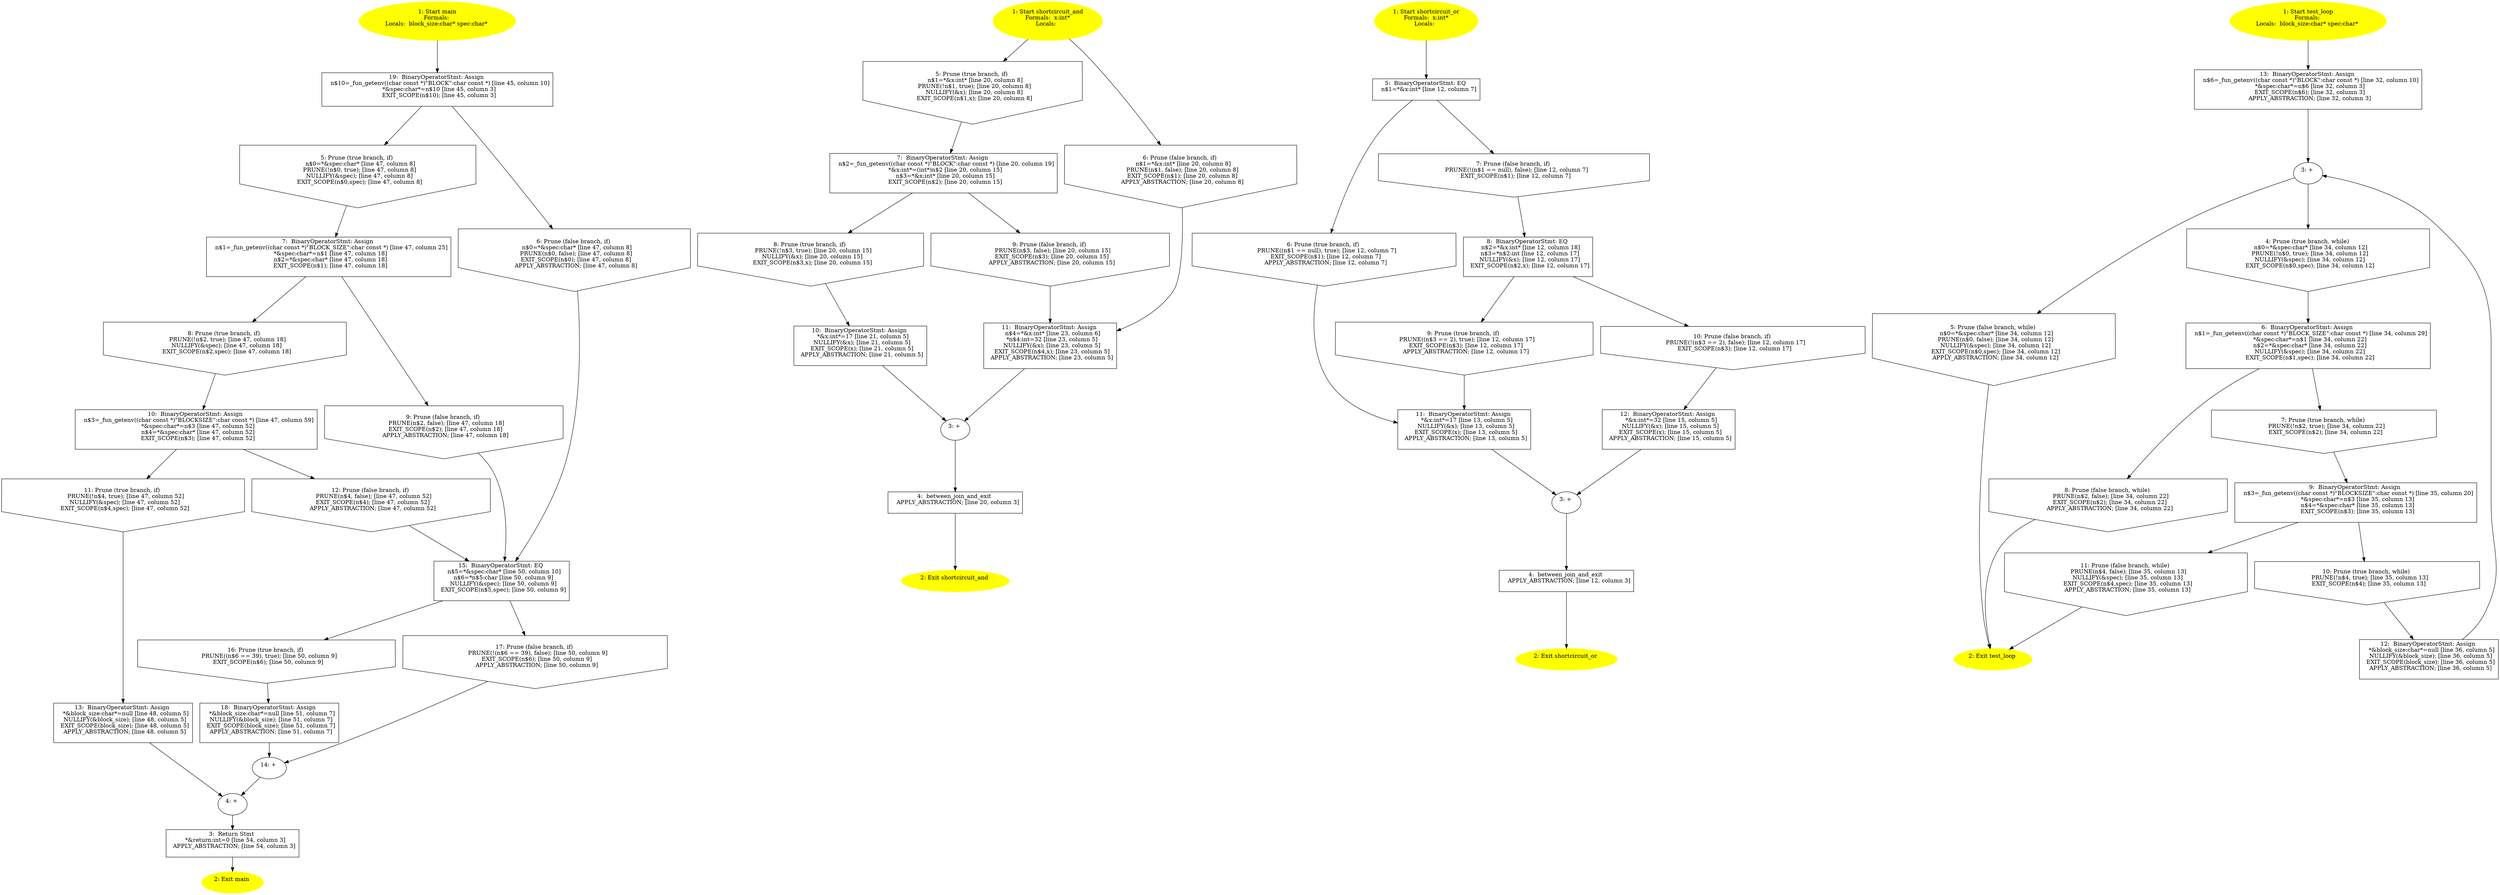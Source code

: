 /* @generated */
digraph cfg {
"main.fad58de7366495db4650cfefac2fcd61_1" [label="1: Start main\nFormals: \nLocals:  block_size:char* spec:char* \n  " color=yellow style=filled]
	

	 "main.fad58de7366495db4650cfefac2fcd61_1" -> "main.fad58de7366495db4650cfefac2fcd61_19" ;
"main.fad58de7366495db4650cfefac2fcd61_2" [label="2: Exit main \n  " color=yellow style=filled]
	

"main.fad58de7366495db4650cfefac2fcd61_3" [label="3:  Return Stmt \n   *&return:int=0 [line 54, column 3]\n  APPLY_ABSTRACTION; [line 54, column 3]\n " shape="box"]
	

	 "main.fad58de7366495db4650cfefac2fcd61_3" -> "main.fad58de7366495db4650cfefac2fcd61_2" ;
"main.fad58de7366495db4650cfefac2fcd61_4" [label="4: + \n  " ]
	

	 "main.fad58de7366495db4650cfefac2fcd61_4" -> "main.fad58de7366495db4650cfefac2fcd61_3" ;
"main.fad58de7366495db4650cfefac2fcd61_5" [label="5: Prune (true branch, if) \n   n$0=*&spec:char* [line 47, column 8]\n  PRUNE(!n$0, true); [line 47, column 8]\n  NULLIFY(&spec); [line 47, column 8]\n  EXIT_SCOPE(n$0,spec); [line 47, column 8]\n " shape="invhouse"]
	

	 "main.fad58de7366495db4650cfefac2fcd61_5" -> "main.fad58de7366495db4650cfefac2fcd61_7" ;
"main.fad58de7366495db4650cfefac2fcd61_6" [label="6: Prune (false branch, if) \n   n$0=*&spec:char* [line 47, column 8]\n  PRUNE(n$0, false); [line 47, column 8]\n  EXIT_SCOPE(n$0); [line 47, column 8]\n  APPLY_ABSTRACTION; [line 47, column 8]\n " shape="invhouse"]
	

	 "main.fad58de7366495db4650cfefac2fcd61_6" -> "main.fad58de7366495db4650cfefac2fcd61_15" ;
"main.fad58de7366495db4650cfefac2fcd61_7" [label="7:  BinaryOperatorStmt: Assign \n   n$1=_fun_getenv((char const *)\"BLOCK_SIZE\":char const *) [line 47, column 25]\n  *&spec:char*=n$1 [line 47, column 18]\n  n$2=*&spec:char* [line 47, column 18]\n  EXIT_SCOPE(n$1); [line 47, column 18]\n " shape="box"]
	

	 "main.fad58de7366495db4650cfefac2fcd61_7" -> "main.fad58de7366495db4650cfefac2fcd61_8" ;
	 "main.fad58de7366495db4650cfefac2fcd61_7" -> "main.fad58de7366495db4650cfefac2fcd61_9" ;
"main.fad58de7366495db4650cfefac2fcd61_8" [label="8: Prune (true branch, if) \n   PRUNE(!n$2, true); [line 47, column 18]\n  NULLIFY(&spec); [line 47, column 18]\n  EXIT_SCOPE(n$2,spec); [line 47, column 18]\n " shape="invhouse"]
	

	 "main.fad58de7366495db4650cfefac2fcd61_8" -> "main.fad58de7366495db4650cfefac2fcd61_10" ;
"main.fad58de7366495db4650cfefac2fcd61_9" [label="9: Prune (false branch, if) \n   PRUNE(n$2, false); [line 47, column 18]\n  EXIT_SCOPE(n$2); [line 47, column 18]\n  APPLY_ABSTRACTION; [line 47, column 18]\n " shape="invhouse"]
	

	 "main.fad58de7366495db4650cfefac2fcd61_9" -> "main.fad58de7366495db4650cfefac2fcd61_15" ;
"main.fad58de7366495db4650cfefac2fcd61_10" [label="10:  BinaryOperatorStmt: Assign \n   n$3=_fun_getenv((char const *)\"BLOCKSIZE\":char const *) [line 47, column 59]\n  *&spec:char*=n$3 [line 47, column 52]\n  n$4=*&spec:char* [line 47, column 52]\n  EXIT_SCOPE(n$3); [line 47, column 52]\n " shape="box"]
	

	 "main.fad58de7366495db4650cfefac2fcd61_10" -> "main.fad58de7366495db4650cfefac2fcd61_11" ;
	 "main.fad58de7366495db4650cfefac2fcd61_10" -> "main.fad58de7366495db4650cfefac2fcd61_12" ;
"main.fad58de7366495db4650cfefac2fcd61_11" [label="11: Prune (true branch, if) \n   PRUNE(!n$4, true); [line 47, column 52]\n  NULLIFY(&spec); [line 47, column 52]\n  EXIT_SCOPE(n$4,spec); [line 47, column 52]\n " shape="invhouse"]
	

	 "main.fad58de7366495db4650cfefac2fcd61_11" -> "main.fad58de7366495db4650cfefac2fcd61_13" ;
"main.fad58de7366495db4650cfefac2fcd61_12" [label="12: Prune (false branch, if) \n   PRUNE(n$4, false); [line 47, column 52]\n  EXIT_SCOPE(n$4); [line 47, column 52]\n  APPLY_ABSTRACTION; [line 47, column 52]\n " shape="invhouse"]
	

	 "main.fad58de7366495db4650cfefac2fcd61_12" -> "main.fad58de7366495db4650cfefac2fcd61_15" ;
"main.fad58de7366495db4650cfefac2fcd61_13" [label="13:  BinaryOperatorStmt: Assign \n   *&block_size:char*=null [line 48, column 5]\n  NULLIFY(&block_size); [line 48, column 5]\n  EXIT_SCOPE(block_size); [line 48, column 5]\n  APPLY_ABSTRACTION; [line 48, column 5]\n " shape="box"]
	

	 "main.fad58de7366495db4650cfefac2fcd61_13" -> "main.fad58de7366495db4650cfefac2fcd61_4" ;
"main.fad58de7366495db4650cfefac2fcd61_14" [label="14: + \n  " ]
	

	 "main.fad58de7366495db4650cfefac2fcd61_14" -> "main.fad58de7366495db4650cfefac2fcd61_4" ;
"main.fad58de7366495db4650cfefac2fcd61_15" [label="15:  BinaryOperatorStmt: EQ \n   n$5=*&spec:char* [line 50, column 10]\n  n$6=*n$5:char [line 50, column 9]\n  NULLIFY(&spec); [line 50, column 9]\n  EXIT_SCOPE(n$5,spec); [line 50, column 9]\n " shape="box"]
	

	 "main.fad58de7366495db4650cfefac2fcd61_15" -> "main.fad58de7366495db4650cfefac2fcd61_16" ;
	 "main.fad58de7366495db4650cfefac2fcd61_15" -> "main.fad58de7366495db4650cfefac2fcd61_17" ;
"main.fad58de7366495db4650cfefac2fcd61_16" [label="16: Prune (true branch, if) \n   PRUNE((n$6 == 39), true); [line 50, column 9]\n  EXIT_SCOPE(n$6); [line 50, column 9]\n " shape="invhouse"]
	

	 "main.fad58de7366495db4650cfefac2fcd61_16" -> "main.fad58de7366495db4650cfefac2fcd61_18" ;
"main.fad58de7366495db4650cfefac2fcd61_17" [label="17: Prune (false branch, if) \n   PRUNE(!(n$6 == 39), false); [line 50, column 9]\n  EXIT_SCOPE(n$6); [line 50, column 9]\n  APPLY_ABSTRACTION; [line 50, column 9]\n " shape="invhouse"]
	

	 "main.fad58de7366495db4650cfefac2fcd61_17" -> "main.fad58de7366495db4650cfefac2fcd61_14" ;
"main.fad58de7366495db4650cfefac2fcd61_18" [label="18:  BinaryOperatorStmt: Assign \n   *&block_size:char*=null [line 51, column 7]\n  NULLIFY(&block_size); [line 51, column 7]\n  EXIT_SCOPE(block_size); [line 51, column 7]\n  APPLY_ABSTRACTION; [line 51, column 7]\n " shape="box"]
	

	 "main.fad58de7366495db4650cfefac2fcd61_18" -> "main.fad58de7366495db4650cfefac2fcd61_14" ;
"main.fad58de7366495db4650cfefac2fcd61_19" [label="19:  BinaryOperatorStmt: Assign \n   n$10=_fun_getenv((char const *)\"BLOCK\":char const *) [line 45, column 10]\n  *&spec:char*=n$10 [line 45, column 3]\n  EXIT_SCOPE(n$10); [line 45, column 3]\n " shape="box"]
	

	 "main.fad58de7366495db4650cfefac2fcd61_19" -> "main.fad58de7366495db4650cfefac2fcd61_5" ;
	 "main.fad58de7366495db4650cfefac2fcd61_19" -> "main.fad58de7366495db4650cfefac2fcd61_6" ;
"shortcircuit_and.10f9635d805ff3bd29dfc80b8f8d12da_1" [label="1: Start shortcircuit_and\nFormals:  x:int*\nLocals:  \n  " color=yellow style=filled]
	

	 "shortcircuit_and.10f9635d805ff3bd29dfc80b8f8d12da_1" -> "shortcircuit_and.10f9635d805ff3bd29dfc80b8f8d12da_5" ;
	 "shortcircuit_and.10f9635d805ff3bd29dfc80b8f8d12da_1" -> "shortcircuit_and.10f9635d805ff3bd29dfc80b8f8d12da_6" ;
"shortcircuit_and.10f9635d805ff3bd29dfc80b8f8d12da_2" [label="2: Exit shortcircuit_and \n  " color=yellow style=filled]
	

"shortcircuit_and.10f9635d805ff3bd29dfc80b8f8d12da_3" [label="3: + \n  " ]
	

	 "shortcircuit_and.10f9635d805ff3bd29dfc80b8f8d12da_3" -> "shortcircuit_and.10f9635d805ff3bd29dfc80b8f8d12da_4" ;
"shortcircuit_and.10f9635d805ff3bd29dfc80b8f8d12da_4" [label="4:  between_join_and_exit \n   APPLY_ABSTRACTION; [line 20, column 3]\n " shape="box"]
	

	 "shortcircuit_and.10f9635d805ff3bd29dfc80b8f8d12da_4" -> "shortcircuit_and.10f9635d805ff3bd29dfc80b8f8d12da_2" ;
"shortcircuit_and.10f9635d805ff3bd29dfc80b8f8d12da_5" [label="5: Prune (true branch, if) \n   n$1=*&x:int* [line 20, column 8]\n  PRUNE(!n$1, true); [line 20, column 8]\n  NULLIFY(&x); [line 20, column 8]\n  EXIT_SCOPE(n$1,x); [line 20, column 8]\n " shape="invhouse"]
	

	 "shortcircuit_and.10f9635d805ff3bd29dfc80b8f8d12da_5" -> "shortcircuit_and.10f9635d805ff3bd29dfc80b8f8d12da_7" ;
"shortcircuit_and.10f9635d805ff3bd29dfc80b8f8d12da_6" [label="6: Prune (false branch, if) \n   n$1=*&x:int* [line 20, column 8]\n  PRUNE(n$1, false); [line 20, column 8]\n  EXIT_SCOPE(n$1); [line 20, column 8]\n  APPLY_ABSTRACTION; [line 20, column 8]\n " shape="invhouse"]
	

	 "shortcircuit_and.10f9635d805ff3bd29dfc80b8f8d12da_6" -> "shortcircuit_and.10f9635d805ff3bd29dfc80b8f8d12da_11" ;
"shortcircuit_and.10f9635d805ff3bd29dfc80b8f8d12da_7" [label="7:  BinaryOperatorStmt: Assign \n   n$2=_fun_getenv((char const *)\"BLOCK\":char const *) [line 20, column 19]\n  *&x:int*=(int*)n$2 [line 20, column 15]\n  n$3=*&x:int* [line 20, column 15]\n  EXIT_SCOPE(n$2); [line 20, column 15]\n " shape="box"]
	

	 "shortcircuit_and.10f9635d805ff3bd29dfc80b8f8d12da_7" -> "shortcircuit_and.10f9635d805ff3bd29dfc80b8f8d12da_8" ;
	 "shortcircuit_and.10f9635d805ff3bd29dfc80b8f8d12da_7" -> "shortcircuit_and.10f9635d805ff3bd29dfc80b8f8d12da_9" ;
"shortcircuit_and.10f9635d805ff3bd29dfc80b8f8d12da_8" [label="8: Prune (true branch, if) \n   PRUNE(!n$3, true); [line 20, column 15]\n  NULLIFY(&x); [line 20, column 15]\n  EXIT_SCOPE(n$3,x); [line 20, column 15]\n " shape="invhouse"]
	

	 "shortcircuit_and.10f9635d805ff3bd29dfc80b8f8d12da_8" -> "shortcircuit_and.10f9635d805ff3bd29dfc80b8f8d12da_10" ;
"shortcircuit_and.10f9635d805ff3bd29dfc80b8f8d12da_9" [label="9: Prune (false branch, if) \n   PRUNE(n$3, false); [line 20, column 15]\n  EXIT_SCOPE(n$3); [line 20, column 15]\n  APPLY_ABSTRACTION; [line 20, column 15]\n " shape="invhouse"]
	

	 "shortcircuit_and.10f9635d805ff3bd29dfc80b8f8d12da_9" -> "shortcircuit_and.10f9635d805ff3bd29dfc80b8f8d12da_11" ;
"shortcircuit_and.10f9635d805ff3bd29dfc80b8f8d12da_10" [label="10:  BinaryOperatorStmt: Assign \n   *&x:int*=17 [line 21, column 5]\n  NULLIFY(&x); [line 21, column 5]\n  EXIT_SCOPE(x); [line 21, column 5]\n  APPLY_ABSTRACTION; [line 21, column 5]\n " shape="box"]
	

	 "shortcircuit_and.10f9635d805ff3bd29dfc80b8f8d12da_10" -> "shortcircuit_and.10f9635d805ff3bd29dfc80b8f8d12da_3" ;
"shortcircuit_and.10f9635d805ff3bd29dfc80b8f8d12da_11" [label="11:  BinaryOperatorStmt: Assign \n   n$4=*&x:int* [line 23, column 6]\n  *n$4:int=32 [line 23, column 5]\n  NULLIFY(&x); [line 23, column 5]\n  EXIT_SCOPE(n$4,x); [line 23, column 5]\n  APPLY_ABSTRACTION; [line 23, column 5]\n " shape="box"]
	

	 "shortcircuit_and.10f9635d805ff3bd29dfc80b8f8d12da_11" -> "shortcircuit_and.10f9635d805ff3bd29dfc80b8f8d12da_3" ;
"shortcircuit_or.5845fe75b89f8af7ec1944cd207962af_1" [label="1: Start shortcircuit_or\nFormals:  x:int*\nLocals:  \n  " color=yellow style=filled]
	

	 "shortcircuit_or.5845fe75b89f8af7ec1944cd207962af_1" -> "shortcircuit_or.5845fe75b89f8af7ec1944cd207962af_5" ;
"shortcircuit_or.5845fe75b89f8af7ec1944cd207962af_2" [label="2: Exit shortcircuit_or \n  " color=yellow style=filled]
	

"shortcircuit_or.5845fe75b89f8af7ec1944cd207962af_3" [label="3: + \n  " ]
	

	 "shortcircuit_or.5845fe75b89f8af7ec1944cd207962af_3" -> "shortcircuit_or.5845fe75b89f8af7ec1944cd207962af_4" ;
"shortcircuit_or.5845fe75b89f8af7ec1944cd207962af_4" [label="4:  between_join_and_exit \n   APPLY_ABSTRACTION; [line 12, column 3]\n " shape="box"]
	

	 "shortcircuit_or.5845fe75b89f8af7ec1944cd207962af_4" -> "shortcircuit_or.5845fe75b89f8af7ec1944cd207962af_2" ;
"shortcircuit_or.5845fe75b89f8af7ec1944cd207962af_5" [label="5:  BinaryOperatorStmt: EQ \n   n$1=*&x:int* [line 12, column 7]\n " shape="box"]
	

	 "shortcircuit_or.5845fe75b89f8af7ec1944cd207962af_5" -> "shortcircuit_or.5845fe75b89f8af7ec1944cd207962af_6" ;
	 "shortcircuit_or.5845fe75b89f8af7ec1944cd207962af_5" -> "shortcircuit_or.5845fe75b89f8af7ec1944cd207962af_7" ;
"shortcircuit_or.5845fe75b89f8af7ec1944cd207962af_6" [label="6: Prune (true branch, if) \n   PRUNE((n$1 == null), true); [line 12, column 7]\n  EXIT_SCOPE(n$1); [line 12, column 7]\n  APPLY_ABSTRACTION; [line 12, column 7]\n " shape="invhouse"]
	

	 "shortcircuit_or.5845fe75b89f8af7ec1944cd207962af_6" -> "shortcircuit_or.5845fe75b89f8af7ec1944cd207962af_11" ;
"shortcircuit_or.5845fe75b89f8af7ec1944cd207962af_7" [label="7: Prune (false branch, if) \n   PRUNE(!(n$1 == null), false); [line 12, column 7]\n  EXIT_SCOPE(n$1); [line 12, column 7]\n " shape="invhouse"]
	

	 "shortcircuit_or.5845fe75b89f8af7ec1944cd207962af_7" -> "shortcircuit_or.5845fe75b89f8af7ec1944cd207962af_8" ;
"shortcircuit_or.5845fe75b89f8af7ec1944cd207962af_8" [label="8:  BinaryOperatorStmt: EQ \n   n$2=*&x:int* [line 12, column 18]\n  n$3=*n$2:int [line 12, column 17]\n  NULLIFY(&x); [line 12, column 17]\n  EXIT_SCOPE(n$2,x); [line 12, column 17]\n " shape="box"]
	

	 "shortcircuit_or.5845fe75b89f8af7ec1944cd207962af_8" -> "shortcircuit_or.5845fe75b89f8af7ec1944cd207962af_9" ;
	 "shortcircuit_or.5845fe75b89f8af7ec1944cd207962af_8" -> "shortcircuit_or.5845fe75b89f8af7ec1944cd207962af_10" ;
"shortcircuit_or.5845fe75b89f8af7ec1944cd207962af_9" [label="9: Prune (true branch, if) \n   PRUNE((n$3 == 2), true); [line 12, column 17]\n  EXIT_SCOPE(n$3); [line 12, column 17]\n  APPLY_ABSTRACTION; [line 12, column 17]\n " shape="invhouse"]
	

	 "shortcircuit_or.5845fe75b89f8af7ec1944cd207962af_9" -> "shortcircuit_or.5845fe75b89f8af7ec1944cd207962af_11" ;
"shortcircuit_or.5845fe75b89f8af7ec1944cd207962af_10" [label="10: Prune (false branch, if) \n   PRUNE(!(n$3 == 2), false); [line 12, column 17]\n  EXIT_SCOPE(n$3); [line 12, column 17]\n " shape="invhouse"]
	

	 "shortcircuit_or.5845fe75b89f8af7ec1944cd207962af_10" -> "shortcircuit_or.5845fe75b89f8af7ec1944cd207962af_12" ;
"shortcircuit_or.5845fe75b89f8af7ec1944cd207962af_11" [label="11:  BinaryOperatorStmt: Assign \n   *&x:int*=17 [line 13, column 5]\n  NULLIFY(&x); [line 13, column 5]\n  EXIT_SCOPE(x); [line 13, column 5]\n  APPLY_ABSTRACTION; [line 13, column 5]\n " shape="box"]
	

	 "shortcircuit_or.5845fe75b89f8af7ec1944cd207962af_11" -> "shortcircuit_or.5845fe75b89f8af7ec1944cd207962af_3" ;
"shortcircuit_or.5845fe75b89f8af7ec1944cd207962af_12" [label="12:  BinaryOperatorStmt: Assign \n   *&x:int*=32 [line 15, column 5]\n  NULLIFY(&x); [line 15, column 5]\n  EXIT_SCOPE(x); [line 15, column 5]\n  APPLY_ABSTRACTION; [line 15, column 5]\n " shape="box"]
	

	 "shortcircuit_or.5845fe75b89f8af7ec1944cd207962af_12" -> "shortcircuit_or.5845fe75b89f8af7ec1944cd207962af_3" ;
"test_loop.254a9d372f8f45542e409771135b9322_1" [label="1: Start test_loop\nFormals: \nLocals:  block_size:char* spec:char* \n  " color=yellow style=filled]
	

	 "test_loop.254a9d372f8f45542e409771135b9322_1" -> "test_loop.254a9d372f8f45542e409771135b9322_13" ;
"test_loop.254a9d372f8f45542e409771135b9322_2" [label="2: Exit test_loop \n  " color=yellow style=filled]
	

"test_loop.254a9d372f8f45542e409771135b9322_3" [label="3: + \n  " ]
	

	 "test_loop.254a9d372f8f45542e409771135b9322_3" -> "test_loop.254a9d372f8f45542e409771135b9322_4" ;
	 "test_loop.254a9d372f8f45542e409771135b9322_3" -> "test_loop.254a9d372f8f45542e409771135b9322_5" ;
"test_loop.254a9d372f8f45542e409771135b9322_4" [label="4: Prune (true branch, while) \n   n$0=*&spec:char* [line 34, column 12]\n  PRUNE(!n$0, true); [line 34, column 12]\n  NULLIFY(&spec); [line 34, column 12]\n  EXIT_SCOPE(n$0,spec); [line 34, column 12]\n " shape="invhouse"]
	

	 "test_loop.254a9d372f8f45542e409771135b9322_4" -> "test_loop.254a9d372f8f45542e409771135b9322_6" ;
"test_loop.254a9d372f8f45542e409771135b9322_5" [label="5: Prune (false branch, while) \n   n$0=*&spec:char* [line 34, column 12]\n  PRUNE(n$0, false); [line 34, column 12]\n  NULLIFY(&spec); [line 34, column 12]\n  EXIT_SCOPE(n$0,spec); [line 34, column 12]\n  APPLY_ABSTRACTION; [line 34, column 12]\n " shape="invhouse"]
	

	 "test_loop.254a9d372f8f45542e409771135b9322_5" -> "test_loop.254a9d372f8f45542e409771135b9322_2" ;
"test_loop.254a9d372f8f45542e409771135b9322_6" [label="6:  BinaryOperatorStmt: Assign \n   n$1=_fun_getenv((char const *)\"BLOCK_SIZE\":char const *) [line 34, column 29]\n  *&spec:char*=n$1 [line 34, column 22]\n  n$2=*&spec:char* [line 34, column 22]\n  NULLIFY(&spec); [line 34, column 22]\n  EXIT_SCOPE(n$1,spec); [line 34, column 22]\n " shape="box"]
	

	 "test_loop.254a9d372f8f45542e409771135b9322_6" -> "test_loop.254a9d372f8f45542e409771135b9322_7" ;
	 "test_loop.254a9d372f8f45542e409771135b9322_6" -> "test_loop.254a9d372f8f45542e409771135b9322_8" ;
"test_loop.254a9d372f8f45542e409771135b9322_7" [label="7: Prune (true branch, while) \n   PRUNE(!n$2, true); [line 34, column 22]\n  EXIT_SCOPE(n$2); [line 34, column 22]\n " shape="invhouse"]
	

	 "test_loop.254a9d372f8f45542e409771135b9322_7" -> "test_loop.254a9d372f8f45542e409771135b9322_9" ;
"test_loop.254a9d372f8f45542e409771135b9322_8" [label="8: Prune (false branch, while) \n   PRUNE(n$2, false); [line 34, column 22]\n  EXIT_SCOPE(n$2); [line 34, column 22]\n  APPLY_ABSTRACTION; [line 34, column 22]\n " shape="invhouse"]
	

	 "test_loop.254a9d372f8f45542e409771135b9322_8" -> "test_loop.254a9d372f8f45542e409771135b9322_2" ;
"test_loop.254a9d372f8f45542e409771135b9322_9" [label="9:  BinaryOperatorStmt: Assign \n   n$3=_fun_getenv((char const *)\"BLOCKSIZE\":char const *) [line 35, column 20]\n  *&spec:char*=n$3 [line 35, column 13]\n  n$4=*&spec:char* [line 35, column 13]\n  EXIT_SCOPE(n$3); [line 35, column 13]\n " shape="box"]
	

	 "test_loop.254a9d372f8f45542e409771135b9322_9" -> "test_loop.254a9d372f8f45542e409771135b9322_10" ;
	 "test_loop.254a9d372f8f45542e409771135b9322_9" -> "test_loop.254a9d372f8f45542e409771135b9322_11" ;
"test_loop.254a9d372f8f45542e409771135b9322_10" [label="10: Prune (true branch, while) \n   PRUNE(!n$4, true); [line 35, column 13]\n  EXIT_SCOPE(n$4); [line 35, column 13]\n " shape="invhouse"]
	

	 "test_loop.254a9d372f8f45542e409771135b9322_10" -> "test_loop.254a9d372f8f45542e409771135b9322_12" ;
"test_loop.254a9d372f8f45542e409771135b9322_11" [label="11: Prune (false branch, while) \n   PRUNE(n$4, false); [line 35, column 13]\n  NULLIFY(&spec); [line 35, column 13]\n  EXIT_SCOPE(n$4,spec); [line 35, column 13]\n  APPLY_ABSTRACTION; [line 35, column 13]\n " shape="invhouse"]
	

	 "test_loop.254a9d372f8f45542e409771135b9322_11" -> "test_loop.254a9d372f8f45542e409771135b9322_2" ;
"test_loop.254a9d372f8f45542e409771135b9322_12" [label="12:  BinaryOperatorStmt: Assign \n   *&block_size:char*=null [line 36, column 5]\n  NULLIFY(&block_size); [line 36, column 5]\n  EXIT_SCOPE(block_size); [line 36, column 5]\n  APPLY_ABSTRACTION; [line 36, column 5]\n " shape="box"]
	

	 "test_loop.254a9d372f8f45542e409771135b9322_12" -> "test_loop.254a9d372f8f45542e409771135b9322_3" ;
"test_loop.254a9d372f8f45542e409771135b9322_13" [label="13:  BinaryOperatorStmt: Assign \n   n$6=_fun_getenv((char const *)\"BLOCK\":char const *) [line 32, column 10]\n  *&spec:char*=n$6 [line 32, column 3]\n  EXIT_SCOPE(n$6); [line 32, column 3]\n  APPLY_ABSTRACTION; [line 32, column 3]\n " shape="box"]
	

	 "test_loop.254a9d372f8f45542e409771135b9322_13" -> "test_loop.254a9d372f8f45542e409771135b9322_3" ;
}
